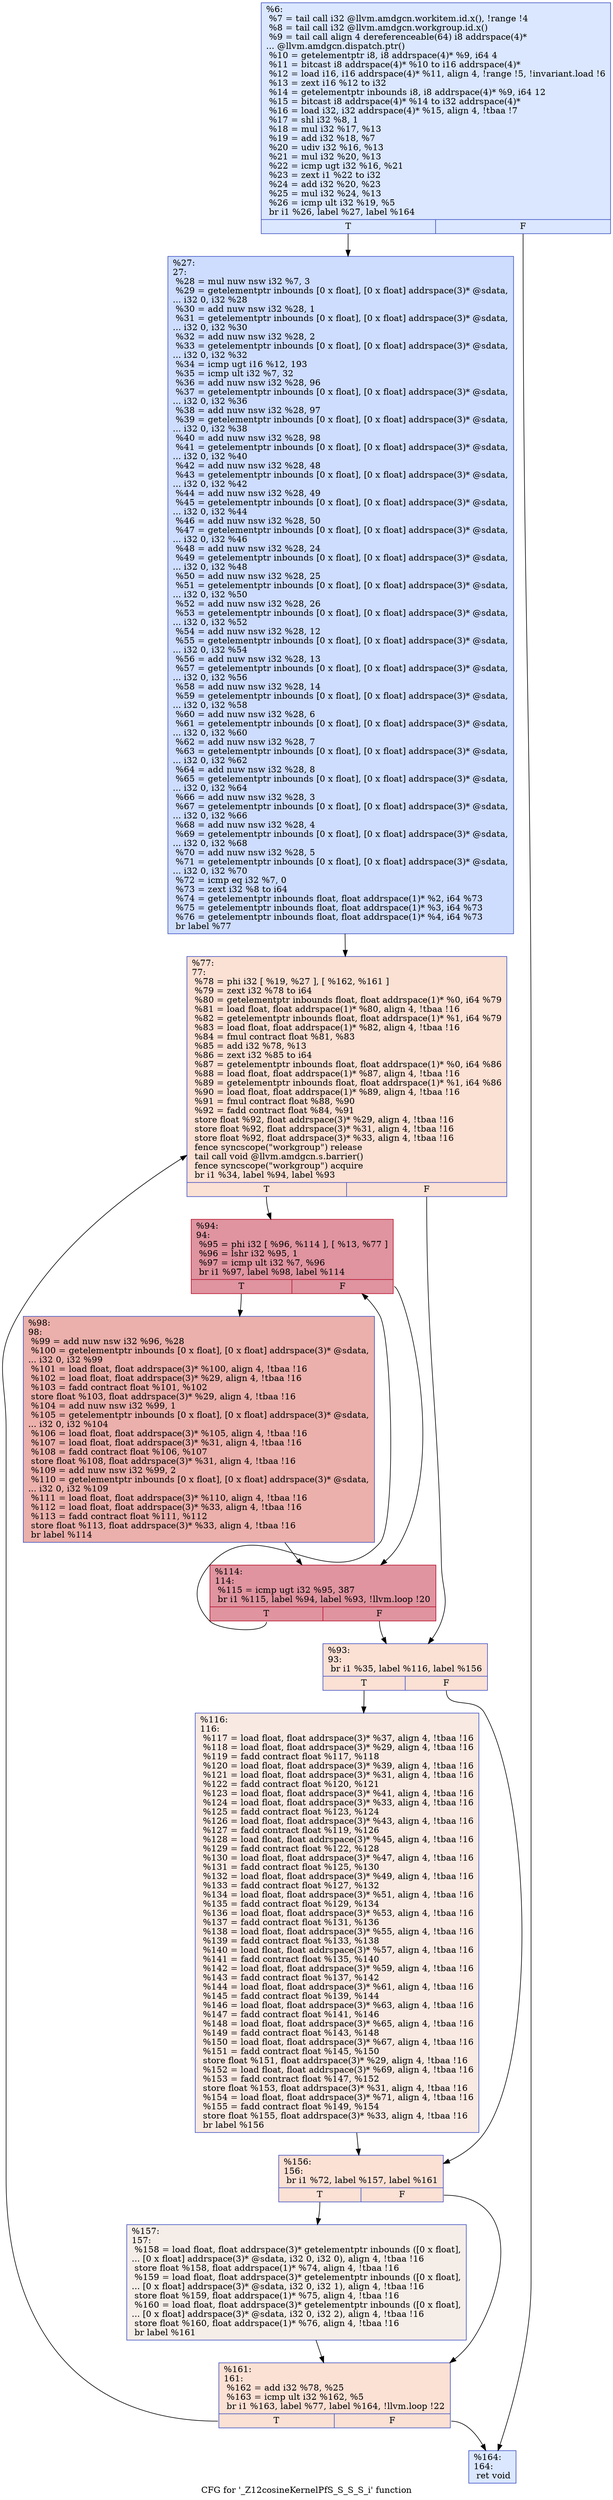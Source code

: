 digraph "CFG for '_Z12cosineKernelPfS_S_S_S_i' function" {
	label="CFG for '_Z12cosineKernelPfS_S_S_S_i' function";

	Node0x5d68ef0 [shape=record,color="#3d50c3ff", style=filled, fillcolor="#abc8fd70",label="{%6:\l  %7 = tail call i32 @llvm.amdgcn.workitem.id.x(), !range !4\l  %8 = tail call i32 @llvm.amdgcn.workgroup.id.x()\l  %9 = tail call align 4 dereferenceable(64) i8 addrspace(4)*\l... @llvm.amdgcn.dispatch.ptr()\l  %10 = getelementptr i8, i8 addrspace(4)* %9, i64 4\l  %11 = bitcast i8 addrspace(4)* %10 to i16 addrspace(4)*\l  %12 = load i16, i16 addrspace(4)* %11, align 4, !range !5, !invariant.load !6\l  %13 = zext i16 %12 to i32\l  %14 = getelementptr inbounds i8, i8 addrspace(4)* %9, i64 12\l  %15 = bitcast i8 addrspace(4)* %14 to i32 addrspace(4)*\l  %16 = load i32, i32 addrspace(4)* %15, align 4, !tbaa !7\l  %17 = shl i32 %8, 1\l  %18 = mul i32 %17, %13\l  %19 = add i32 %18, %7\l  %20 = udiv i32 %16, %13\l  %21 = mul i32 %20, %13\l  %22 = icmp ugt i32 %16, %21\l  %23 = zext i1 %22 to i32\l  %24 = add i32 %20, %23\l  %25 = mul i32 %24, %13\l  %26 = icmp ult i32 %19, %5\l  br i1 %26, label %27, label %164\l|{<s0>T|<s1>F}}"];
	Node0x5d68ef0:s0 -> Node0x5d6b4e0;
	Node0x5d68ef0:s1 -> Node0x5d6b570;
	Node0x5d6b4e0 [shape=record,color="#3d50c3ff", style=filled, fillcolor="#8fb1fe70",label="{%27:\l27:                                               \l  %28 = mul nuw nsw i32 %7, 3\l  %29 = getelementptr inbounds [0 x float], [0 x float] addrspace(3)* @sdata,\l... i32 0, i32 %28\l  %30 = add nuw nsw i32 %28, 1\l  %31 = getelementptr inbounds [0 x float], [0 x float] addrspace(3)* @sdata,\l... i32 0, i32 %30\l  %32 = add nuw nsw i32 %28, 2\l  %33 = getelementptr inbounds [0 x float], [0 x float] addrspace(3)* @sdata,\l... i32 0, i32 %32\l  %34 = icmp ugt i16 %12, 193\l  %35 = icmp ult i32 %7, 32\l  %36 = add nuw nsw i32 %28, 96\l  %37 = getelementptr inbounds [0 x float], [0 x float] addrspace(3)* @sdata,\l... i32 0, i32 %36\l  %38 = add nuw nsw i32 %28, 97\l  %39 = getelementptr inbounds [0 x float], [0 x float] addrspace(3)* @sdata,\l... i32 0, i32 %38\l  %40 = add nuw nsw i32 %28, 98\l  %41 = getelementptr inbounds [0 x float], [0 x float] addrspace(3)* @sdata,\l... i32 0, i32 %40\l  %42 = add nuw nsw i32 %28, 48\l  %43 = getelementptr inbounds [0 x float], [0 x float] addrspace(3)* @sdata,\l... i32 0, i32 %42\l  %44 = add nuw nsw i32 %28, 49\l  %45 = getelementptr inbounds [0 x float], [0 x float] addrspace(3)* @sdata,\l... i32 0, i32 %44\l  %46 = add nuw nsw i32 %28, 50\l  %47 = getelementptr inbounds [0 x float], [0 x float] addrspace(3)* @sdata,\l... i32 0, i32 %46\l  %48 = add nuw nsw i32 %28, 24\l  %49 = getelementptr inbounds [0 x float], [0 x float] addrspace(3)* @sdata,\l... i32 0, i32 %48\l  %50 = add nuw nsw i32 %28, 25\l  %51 = getelementptr inbounds [0 x float], [0 x float] addrspace(3)* @sdata,\l... i32 0, i32 %50\l  %52 = add nuw nsw i32 %28, 26\l  %53 = getelementptr inbounds [0 x float], [0 x float] addrspace(3)* @sdata,\l... i32 0, i32 %52\l  %54 = add nuw nsw i32 %28, 12\l  %55 = getelementptr inbounds [0 x float], [0 x float] addrspace(3)* @sdata,\l... i32 0, i32 %54\l  %56 = add nuw nsw i32 %28, 13\l  %57 = getelementptr inbounds [0 x float], [0 x float] addrspace(3)* @sdata,\l... i32 0, i32 %56\l  %58 = add nuw nsw i32 %28, 14\l  %59 = getelementptr inbounds [0 x float], [0 x float] addrspace(3)* @sdata,\l... i32 0, i32 %58\l  %60 = add nuw nsw i32 %28, 6\l  %61 = getelementptr inbounds [0 x float], [0 x float] addrspace(3)* @sdata,\l... i32 0, i32 %60\l  %62 = add nuw nsw i32 %28, 7\l  %63 = getelementptr inbounds [0 x float], [0 x float] addrspace(3)* @sdata,\l... i32 0, i32 %62\l  %64 = add nuw nsw i32 %28, 8\l  %65 = getelementptr inbounds [0 x float], [0 x float] addrspace(3)* @sdata,\l... i32 0, i32 %64\l  %66 = add nuw nsw i32 %28, 3\l  %67 = getelementptr inbounds [0 x float], [0 x float] addrspace(3)* @sdata,\l... i32 0, i32 %66\l  %68 = add nuw nsw i32 %28, 4\l  %69 = getelementptr inbounds [0 x float], [0 x float] addrspace(3)* @sdata,\l... i32 0, i32 %68\l  %70 = add nuw nsw i32 %28, 5\l  %71 = getelementptr inbounds [0 x float], [0 x float] addrspace(3)* @sdata,\l... i32 0, i32 %70\l  %72 = icmp eq i32 %7, 0\l  %73 = zext i32 %8 to i64\l  %74 = getelementptr inbounds float, float addrspace(1)* %2, i64 %73\l  %75 = getelementptr inbounds float, float addrspace(1)* %3, i64 %73\l  %76 = getelementptr inbounds float, float addrspace(1)* %4, i64 %73\l  br label %77\l}"];
	Node0x5d6b4e0 -> Node0x5d6ddb0;
	Node0x5d6ddb0 [shape=record,color="#3d50c3ff", style=filled, fillcolor="#f7b99e70",label="{%77:\l77:                                               \l  %78 = phi i32 [ %19, %27 ], [ %162, %161 ]\l  %79 = zext i32 %78 to i64\l  %80 = getelementptr inbounds float, float addrspace(1)* %0, i64 %79\l  %81 = load float, float addrspace(1)* %80, align 4, !tbaa !16\l  %82 = getelementptr inbounds float, float addrspace(1)* %1, i64 %79\l  %83 = load float, float addrspace(1)* %82, align 4, !tbaa !16\l  %84 = fmul contract float %81, %83\l  %85 = add i32 %78, %13\l  %86 = zext i32 %85 to i64\l  %87 = getelementptr inbounds float, float addrspace(1)* %0, i64 %86\l  %88 = load float, float addrspace(1)* %87, align 4, !tbaa !16\l  %89 = getelementptr inbounds float, float addrspace(1)* %1, i64 %86\l  %90 = load float, float addrspace(1)* %89, align 4, !tbaa !16\l  %91 = fmul contract float %88, %90\l  %92 = fadd contract float %84, %91\l  store float %92, float addrspace(3)* %29, align 4, !tbaa !16\l  store float %92, float addrspace(3)* %31, align 4, !tbaa !16\l  store float %92, float addrspace(3)* %33, align 4, !tbaa !16\l  fence syncscope(\"workgroup\") release\l  tail call void @llvm.amdgcn.s.barrier()\l  fence syncscope(\"workgroup\") acquire\l  br i1 %34, label %94, label %93\l|{<s0>T|<s1>F}}"];
	Node0x5d6ddb0:s0 -> Node0x5d6f320;
	Node0x5d6ddb0:s1 -> Node0x5d6f3b0;
	Node0x5d6f3b0 [shape=record,color="#3d50c3ff", style=filled, fillcolor="#f7b99e70",label="{%93:\l93:                                               \l  br i1 %35, label %116, label %156\l|{<s0>T|<s1>F}}"];
	Node0x5d6f3b0:s0 -> Node0x5d6f4f0;
	Node0x5d6f3b0:s1 -> Node0x5d6f540;
	Node0x5d6f320 [shape=record,color="#b70d28ff", style=filled, fillcolor="#b70d2870",label="{%94:\l94:                                               \l  %95 = phi i32 [ %96, %114 ], [ %13, %77 ]\l  %96 = lshr i32 %95, 1\l  %97 = icmp ult i32 %7, %96\l  br i1 %97, label %98, label %114\l|{<s0>T|<s1>F}}"];
	Node0x5d6f320:s0 -> Node0x5d6f8e0;
	Node0x5d6f320:s1 -> Node0x5d6f680;
	Node0x5d6f8e0 [shape=record,color="#3d50c3ff", style=filled, fillcolor="#d24b4070",label="{%98:\l98:                                               \l  %99 = add nuw nsw i32 %96, %28\l  %100 = getelementptr inbounds [0 x float], [0 x float] addrspace(3)* @sdata,\l... i32 0, i32 %99\l  %101 = load float, float addrspace(3)* %100, align 4, !tbaa !16\l  %102 = load float, float addrspace(3)* %29, align 4, !tbaa !16\l  %103 = fadd contract float %101, %102\l  store float %103, float addrspace(3)* %29, align 4, !tbaa !16\l  %104 = add nuw nsw i32 %99, 1\l  %105 = getelementptr inbounds [0 x float], [0 x float] addrspace(3)* @sdata,\l... i32 0, i32 %104\l  %106 = load float, float addrspace(3)* %105, align 4, !tbaa !16\l  %107 = load float, float addrspace(3)* %31, align 4, !tbaa !16\l  %108 = fadd contract float %106, %107\l  store float %108, float addrspace(3)* %31, align 4, !tbaa !16\l  %109 = add nuw nsw i32 %99, 2\l  %110 = getelementptr inbounds [0 x float], [0 x float] addrspace(3)* @sdata,\l... i32 0, i32 %109\l  %111 = load float, float addrspace(3)* %110, align 4, !tbaa !16\l  %112 = load float, float addrspace(3)* %33, align 4, !tbaa !16\l  %113 = fadd contract float %111, %112\l  store float %113, float addrspace(3)* %33, align 4, !tbaa !16\l  br label %114\l}"];
	Node0x5d6f8e0 -> Node0x5d6f680;
	Node0x5d6f680 [shape=record,color="#b70d28ff", style=filled, fillcolor="#b70d2870",label="{%114:\l114:                                              \l  %115 = icmp ugt i32 %95, 387\l  br i1 %115, label %94, label %93, !llvm.loop !20\l|{<s0>T|<s1>F}}"];
	Node0x5d6f680:s0 -> Node0x5d6f320;
	Node0x5d6f680:s1 -> Node0x5d6f3b0;
	Node0x5d6f4f0 [shape=record,color="#3d50c3ff", style=filled, fillcolor="#efcebd70",label="{%116:\l116:                                              \l  %117 = load float, float addrspace(3)* %37, align 4, !tbaa !16\l  %118 = load float, float addrspace(3)* %29, align 4, !tbaa !16\l  %119 = fadd contract float %117, %118\l  %120 = load float, float addrspace(3)* %39, align 4, !tbaa !16\l  %121 = load float, float addrspace(3)* %31, align 4, !tbaa !16\l  %122 = fadd contract float %120, %121\l  %123 = load float, float addrspace(3)* %41, align 4, !tbaa !16\l  %124 = load float, float addrspace(3)* %33, align 4, !tbaa !16\l  %125 = fadd contract float %123, %124\l  %126 = load float, float addrspace(3)* %43, align 4, !tbaa !16\l  %127 = fadd contract float %119, %126\l  %128 = load float, float addrspace(3)* %45, align 4, !tbaa !16\l  %129 = fadd contract float %122, %128\l  %130 = load float, float addrspace(3)* %47, align 4, !tbaa !16\l  %131 = fadd contract float %125, %130\l  %132 = load float, float addrspace(3)* %49, align 4, !tbaa !16\l  %133 = fadd contract float %127, %132\l  %134 = load float, float addrspace(3)* %51, align 4, !tbaa !16\l  %135 = fadd contract float %129, %134\l  %136 = load float, float addrspace(3)* %53, align 4, !tbaa !16\l  %137 = fadd contract float %131, %136\l  %138 = load float, float addrspace(3)* %55, align 4, !tbaa !16\l  %139 = fadd contract float %133, %138\l  %140 = load float, float addrspace(3)* %57, align 4, !tbaa !16\l  %141 = fadd contract float %135, %140\l  %142 = load float, float addrspace(3)* %59, align 4, !tbaa !16\l  %143 = fadd contract float %137, %142\l  %144 = load float, float addrspace(3)* %61, align 4, !tbaa !16\l  %145 = fadd contract float %139, %144\l  %146 = load float, float addrspace(3)* %63, align 4, !tbaa !16\l  %147 = fadd contract float %141, %146\l  %148 = load float, float addrspace(3)* %65, align 4, !tbaa !16\l  %149 = fadd contract float %143, %148\l  %150 = load float, float addrspace(3)* %67, align 4, !tbaa !16\l  %151 = fadd contract float %145, %150\l  store float %151, float addrspace(3)* %29, align 4, !tbaa !16\l  %152 = load float, float addrspace(3)* %69, align 4, !tbaa !16\l  %153 = fadd contract float %147, %152\l  store float %153, float addrspace(3)* %31, align 4, !tbaa !16\l  %154 = load float, float addrspace(3)* %71, align 4, !tbaa !16\l  %155 = fadd contract float %149, %154\l  store float %155, float addrspace(3)* %33, align 4, !tbaa !16\l  br label %156\l}"];
	Node0x5d6f4f0 -> Node0x5d6f540;
	Node0x5d6f540 [shape=record,color="#3d50c3ff", style=filled, fillcolor="#f7b99e70",label="{%156:\l156:                                              \l  br i1 %72, label %157, label %161\l|{<s0>T|<s1>F}}"];
	Node0x5d6f540:s0 -> Node0x5d71ff0;
	Node0x5d6f540:s1 -> Node0x5d6de70;
	Node0x5d71ff0 [shape=record,color="#3d50c3ff", style=filled, fillcolor="#e8d6cc70",label="{%157:\l157:                                              \l  %158 = load float, float addrspace(3)* getelementptr inbounds ([0 x float],\l... [0 x float] addrspace(3)* @sdata, i32 0, i32 0), align 4, !tbaa !16\l  store float %158, float addrspace(1)* %74, align 4, !tbaa !16\l  %159 = load float, float addrspace(3)* getelementptr inbounds ([0 x float],\l... [0 x float] addrspace(3)* @sdata, i32 0, i32 1), align 4, !tbaa !16\l  store float %159, float addrspace(1)* %75, align 4, !tbaa !16\l  %160 = load float, float addrspace(3)* getelementptr inbounds ([0 x float],\l... [0 x float] addrspace(3)* @sdata, i32 0, i32 2), align 4, !tbaa !16\l  store float %160, float addrspace(1)* %76, align 4, !tbaa !16\l  br label %161\l}"];
	Node0x5d71ff0 -> Node0x5d6de70;
	Node0x5d6de70 [shape=record,color="#3d50c3ff", style=filled, fillcolor="#f7b99e70",label="{%161:\l161:                                              \l  %162 = add i32 %78, %25\l  %163 = icmp ult i32 %162, %5\l  br i1 %163, label %77, label %164, !llvm.loop !22\l|{<s0>T|<s1>F}}"];
	Node0x5d6de70:s0 -> Node0x5d6ddb0;
	Node0x5d6de70:s1 -> Node0x5d6b570;
	Node0x5d6b570 [shape=record,color="#3d50c3ff", style=filled, fillcolor="#abc8fd70",label="{%164:\l164:                                              \l  ret void\l}"];
}
